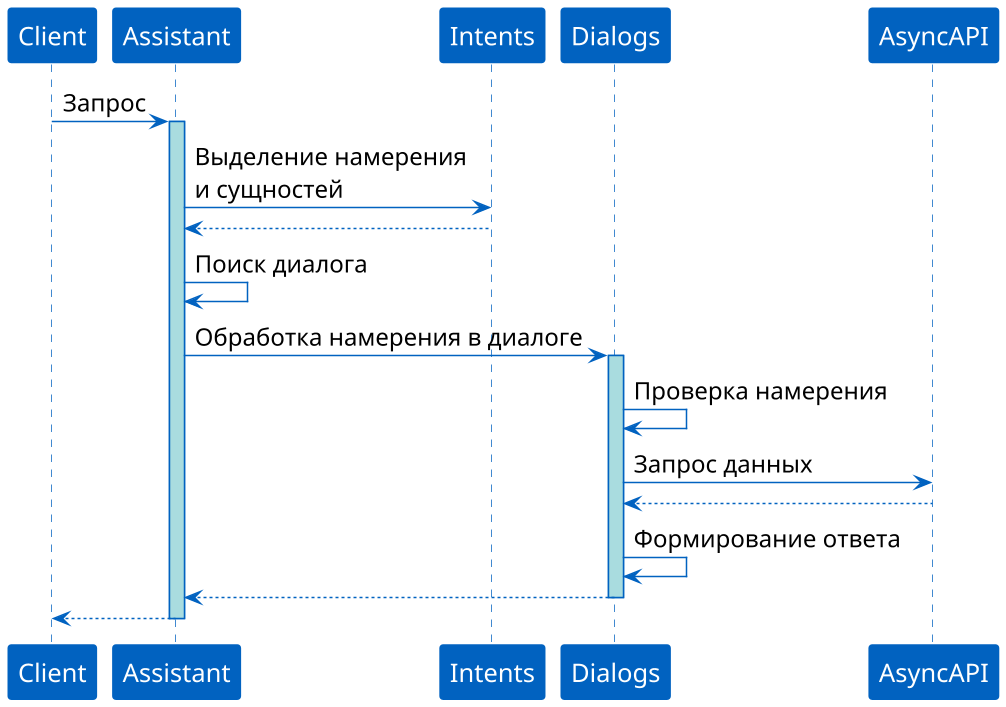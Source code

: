 @startuml
scale 1.5
skinparam sequence {
ArrowColor #0162C0
ActorBorderColor #0162C0
LifeLineBorderColor #0162C0
LifeLineBackgroundColor #A9DCDF
ArrowFontSize 16

ParticipantBorderColor #0162C0
ParticipantBackgroundColor #0162C0
ParticipantFontSize 17
ParticipantFontColor #FFF
}


Client -> Assistant: Запрос
activate Assistant

Assistant -> Intents: Выделение намерения\nи сущностей
Intents --> Assistant

Assistant -> Assistant: Поиск диалога
Assistant -> Dialogs: Обработка намерения в диалоге
activate Dialogs

Dialogs -> Dialogs: Проверка намерения
Dialogs -> AsyncAPI: Запрос данных
AsyncAPI --> Dialogs
Dialogs -> Dialogs: Формирование ответа

Dialogs --> Assistant
deactivate Dialogs

Assistant --> Client
deactivate Assistant
@enduml